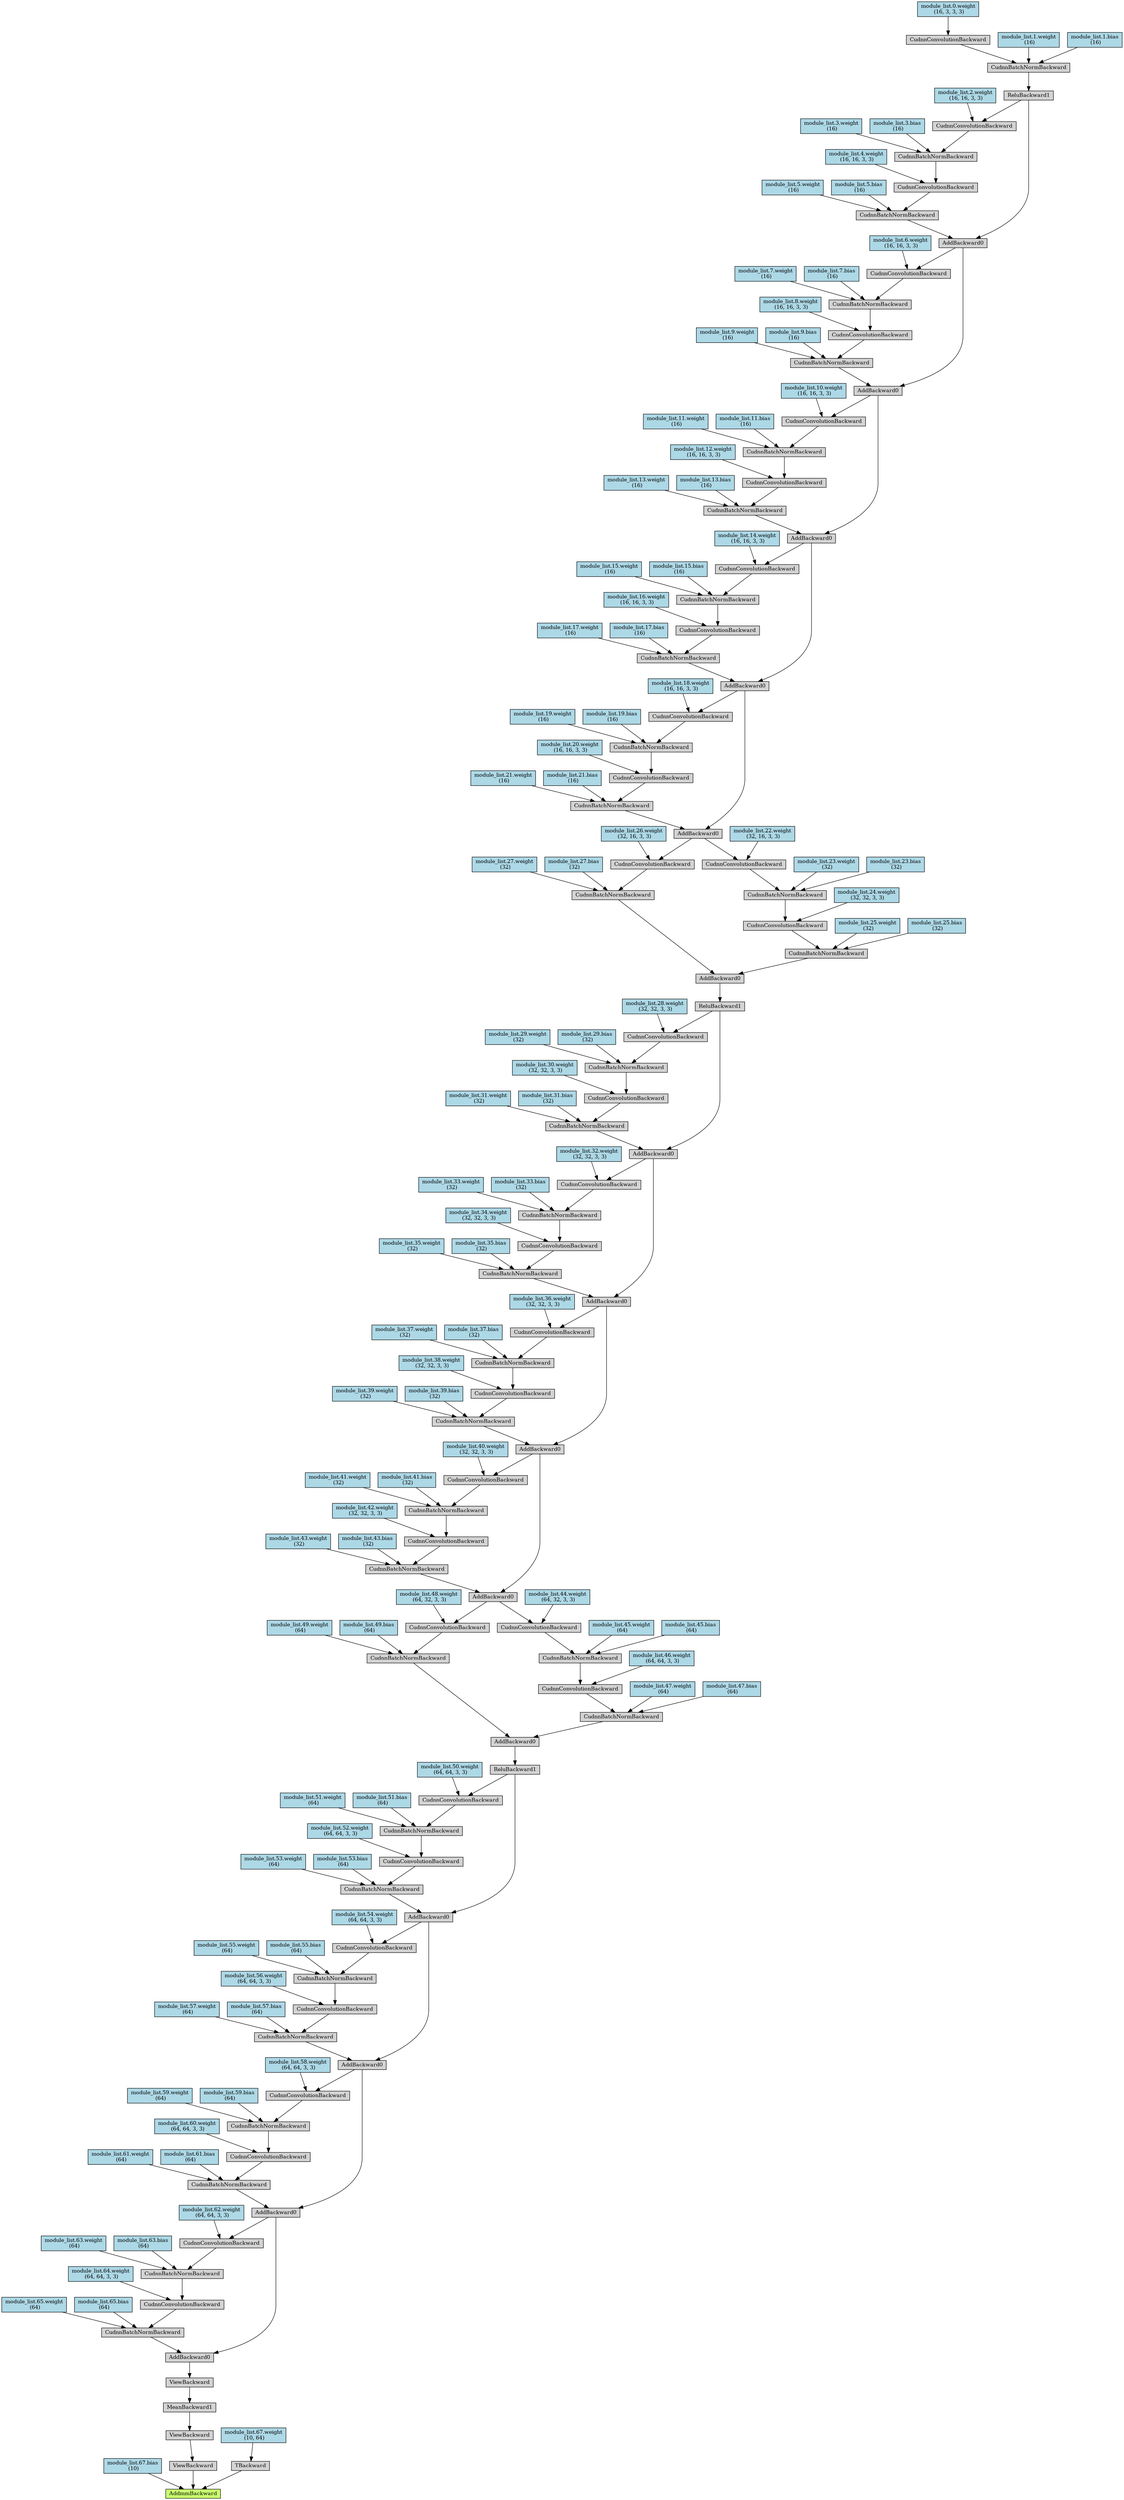 digraph {
	graph [size="59.4,59.4"]
	node [align=left fontsize=12 height=0.2 ranksep=0.1 shape=box style=filled]
	139776823215048 [label=AddmmBackward fillcolor=darkolivegreen1]
	139776823216784 -> 139776823215048
	139776823216784 [label="module_list.67.bias
 (10)" fillcolor=lightblue]
	139776823660728 -> 139776823215048
	139776823660728 [label=ViewBackward]
	139776823661008 -> 139776823660728
	139776823661008 [label=ViewBackward]
	139776823661344 -> 139776823661008
	139776823661344 [label=MeanBackward1]
	139776823661120 -> 139776823661344
	139776823661120 [label=ViewBackward]
	139776823661456 -> 139776823661120
	139776823661456 [label=AddBackward0]
	139776823661568 -> 139776823661456
	139776823661568 [label=AddBackward0]
	139776823661736 -> 139776823661568
	139776823661736 [label=AddBackward0]
	139776823661904 -> 139776823661736
	139776823661904 [label=AddBackward0]
	139776823662072 -> 139776823661904
	139776823662072 [label=ReluBackward1]
	139776823662240 -> 139776823662072
	139776823662240 [label=AddBackward0]
	139776823662352 -> 139776823662240
	139776823662352 [label=CudnnBatchNormBackward]
	139776823662520 -> 139776823662352
	139776823662520 [label=CudnnConvolutionBackward]
	139776823662744 -> 139776823662520
	139776823662744 [label=CudnnBatchNormBackward]
	139776823662912 -> 139776823662744
	139776823662912 [label=CudnnConvolutionBackward]
	139776823663136 -> 139776823662912
	139776823663136 [label=AddBackward0]
	139776823663304 -> 139776823663136
	139776823663304 [label=AddBackward0]
	139776823663472 -> 139776823663304
	139776823663472 [label=AddBackward0]
	139776823663640 -> 139776823663472
	139776823663640 [label=AddBackward0]
	139776823663808 -> 139776823663640
	139776823663808 [label=ReluBackward1]
	139776823663976 -> 139776823663808
	139776823663976 [label=AddBackward0]
	139776823664088 -> 139776823663976
	139776823664088 [label=CudnnBatchNormBackward]
	139776823664256 -> 139776823664088
	139776823664256 [label=CudnnConvolutionBackward]
	139776823664480 -> 139776823664256
	139776823664480 [label=CudnnBatchNormBackward]
	139776778428488 -> 139776823664480
	139776778428488 [label=CudnnConvolutionBackward]
	139776778428712 -> 139776778428488
	139776778428712 [label=AddBackward0]
	139776778428880 -> 139776778428712
	139776778428880 [label=AddBackward0]
	139776778429048 -> 139776778428880
	139776778429048 [label=AddBackward0]
	139776778429216 -> 139776778429048
	139776778429216 [label=AddBackward0]
	139776778429384 -> 139776778429216
	139776778429384 [label=AddBackward0]
	139776778429552 -> 139776778429384
	139776778429552 [label=ReluBackward1]
	139776778429720 -> 139776778429552
	139776778429720 [label=CudnnBatchNormBackward]
	139776778429832 -> 139776778429720
	139776778429832 [label=CudnnConvolutionBackward]
	139776778430056 -> 139776778429832
	139776778430056 [label="module_list.0.weight
 (16, 3, 3, 3)" fillcolor=lightblue]
	139776778429888 -> 139776778429720
	139776778429888 [label="module_list.1.weight
 (16)" fillcolor=lightblue]
	139776778429944 -> 139776778429720
	139776778429944 [label="module_list.1.bias
 (16)" fillcolor=lightblue]
	139776778429608 -> 139776778429384
	139776778429608 [label=CudnnBatchNormBackward]
	139776778429776 -> 139776778429608
	139776778429776 [label=CudnnConvolutionBackward]
	139776778430168 -> 139776778429776
	139776778430168 [label=CudnnBatchNormBackward]
	139776778430392 -> 139776778430168
	139776778430392 [label=CudnnConvolutionBackward]
	139776778429552 -> 139776778430392
	139776778430616 -> 139776778430392
	139776778430616 [label="module_list.2.weight
 (16, 16, 3, 3)" fillcolor=lightblue]
	139776778430448 -> 139776778430168
	139776778430448 [label="module_list.3.weight
 (16)" fillcolor=lightblue]
	139776778430504 -> 139776778430168
	139776778430504 [label="module_list.3.bias
 (16)" fillcolor=lightblue]
	139776778430280 -> 139776778429776
	139776778430280 [label="module_list.4.weight
 (16, 16, 3, 3)" fillcolor=lightblue]
	139776778430000 -> 139776778429608
	139776778430000 [label="module_list.5.weight
 (16)" fillcolor=lightblue]
	139776778430112 -> 139776778429608
	139776778430112 [label="module_list.5.bias
 (16)" fillcolor=lightblue]
	139776778429440 -> 139776778429216
	139776778429440 [label=CudnnBatchNormBackward]
	139776778429664 -> 139776778429440
	139776778429664 [label=CudnnConvolutionBackward]
	139776778430784 -> 139776778429664
	139776778430784 [label=CudnnBatchNormBackward]
	139776778430728 -> 139776778430784
	139776778430728 [label=CudnnConvolutionBackward]
	139776778429384 -> 139776778430728
	139776778431064 -> 139776778430728
	139776778431064 [label="module_list.6.weight
 (16, 16, 3, 3)" fillcolor=lightblue]
	139776778430896 -> 139776778430784
	139776778430896 [label="module_list.7.weight
 (16)" fillcolor=lightblue]
	139776778430952 -> 139776778430784
	139776778430952 [label="module_list.7.bias
 (16)" fillcolor=lightblue]
	139776778430560 -> 139776778429664
	139776778430560 [label="module_list.8.weight
 (16, 16, 3, 3)" fillcolor=lightblue]
	139776778430224 -> 139776778429440
	139776778430224 [label="module_list.9.weight
 (16)" fillcolor=lightblue]
	139776778430336 -> 139776778429440
	139776778430336 [label="module_list.9.bias
 (16)" fillcolor=lightblue]
	139776778429272 -> 139776778429048
	139776778429272 [label=CudnnBatchNormBackward]
	139776778429496 -> 139776778429272
	139776778429496 [label=CudnnConvolutionBackward]
	139776778431232 -> 139776778429496
	139776778431232 [label=CudnnBatchNormBackward]
	139776778431176 -> 139776778431232
	139776778431176 [label=CudnnConvolutionBackward]
	139776778429216 -> 139776778431176
	139776778431512 -> 139776778431176
	139776778431512 [label="module_list.10.weight
 (16, 16, 3, 3)" fillcolor=lightblue]
	139776778431344 -> 139776778431232
	139776778431344 [label="module_list.11.weight
 (16)" fillcolor=lightblue]
	139776778431400 -> 139776778431232
	139776778431400 [label="module_list.11.bias
 (16)" fillcolor=lightblue]
	139776778431008 -> 139776778429496
	139776778431008 [label="module_list.12.weight
 (16, 16, 3, 3)" fillcolor=lightblue]
	139776778430672 -> 139776778429272
	139776778430672 [label="module_list.13.weight
 (16)" fillcolor=lightblue]
	139776778430840 -> 139776778429272
	139776778430840 [label="module_list.13.bias
 (16)" fillcolor=lightblue]
	139776778429104 -> 139776778428880
	139776778429104 [label=CudnnBatchNormBackward]
	139776778429328 -> 139776778429104
	139776778429328 [label=CudnnConvolutionBackward]
	139776778431680 -> 139776778429328
	139776778431680 [label=CudnnBatchNormBackward]
	139776778431624 -> 139776778431680
	139776778431624 [label=CudnnConvolutionBackward]
	139776778429048 -> 139776778431624
	139776778431960 -> 139776778431624
	139776778431960 [label="module_list.14.weight
 (16, 16, 3, 3)" fillcolor=lightblue]
	139776778431792 -> 139776778431680
	139776778431792 [label="module_list.15.weight
 (16)" fillcolor=lightblue]
	139776778431848 -> 139776778431680
	139776778431848 [label="module_list.15.bias
 (16)" fillcolor=lightblue]
	139776778431456 -> 139776778429328
	139776778431456 [label="module_list.16.weight
 (16, 16, 3, 3)" fillcolor=lightblue]
	139776778431120 -> 139776778429104
	139776778431120 [label="module_list.17.weight
 (16)" fillcolor=lightblue]
	139776778431288 -> 139776778429104
	139776778431288 [label="module_list.17.bias
 (16)" fillcolor=lightblue]
	139776778428936 -> 139776778428712
	139776778428936 [label=CudnnBatchNormBackward]
	139776778429160 -> 139776778428936
	139776778429160 [label=CudnnConvolutionBackward]
	139776778432128 -> 139776778429160
	139776778432128 [label=CudnnBatchNormBackward]
	139776778432072 -> 139776778432128
	139776778432072 [label=CudnnConvolutionBackward]
	139776778428880 -> 139776778432072
	139776778432408 -> 139776778432072
	139776778432408 [label="module_list.18.weight
 (16, 16, 3, 3)" fillcolor=lightblue]
	139776778432240 -> 139776778432128
	139776778432240 [label="module_list.19.weight
 (16)" fillcolor=lightblue]
	139776778432296 -> 139776778432128
	139776778432296 [label="module_list.19.bias
 (16)" fillcolor=lightblue]
	139776778431904 -> 139776778429160
	139776778431904 [label="module_list.20.weight
 (16, 16, 3, 3)" fillcolor=lightblue]
	139776778431568 -> 139776778428936
	139776778431568 [label="module_list.21.weight
 (16)" fillcolor=lightblue]
	139776778431736 -> 139776778428936
	139776778431736 [label="module_list.21.bias
 (16)" fillcolor=lightblue]
	139776778428768 -> 139776778428488
	139776778428768 [label="module_list.22.weight
 (32, 16, 3, 3)" fillcolor=lightblue]
	139776778428544 -> 139776823664480
	139776778428544 [label="module_list.23.weight
 (32)" fillcolor=lightblue]
	139776778428600 -> 139776823664480
	139776778428600 [label="module_list.23.bias
 (32)" fillcolor=lightblue]
	139776823664536 -> 139776823664256
	139776823664536 [label="module_list.24.weight
 (32, 32, 3, 3)" fillcolor=lightblue]
	139776823664312 -> 139776823664088
	139776823664312 [label="module_list.25.weight
 (32)" fillcolor=lightblue]
	139776823664368 -> 139776823664088
	139776823664368 [label="module_list.25.bias
 (32)" fillcolor=lightblue]
	139776823664144 -> 139776823663976
	139776823664144 [label=CudnnBatchNormBackward]
	139776823664424 -> 139776823664144
	139776823664424 [label=CudnnConvolutionBackward]
	139776778428712 -> 139776823664424
	139776778428656 -> 139776823664424
	139776778428656 [label="module_list.26.weight
 (32, 16, 3, 3)" fillcolor=lightblue]
	139776823664592 -> 139776823664144
	139776823664592 [label="module_list.27.weight
 (32)" fillcolor=lightblue]
	139776778428824 -> 139776823664144
	139776778428824 [label="module_list.27.bias
 (32)" fillcolor=lightblue]
	139776823663864 -> 139776823663640
	139776823663864 [label=CudnnBatchNormBackward]
	139776823664032 -> 139776823663864
	139776823664032 [label=CudnnConvolutionBackward]
	139776778432464 -> 139776823664032
	139776778432464 [label=CudnnBatchNormBackward]
	139776778526792 -> 139776778432464
	139776778526792 [label=CudnnConvolutionBackward]
	139776823663808 -> 139776778526792
	139776778527016 -> 139776778526792
	139776778527016 [label="module_list.28.weight
 (32, 32, 3, 3)" fillcolor=lightblue]
	139776778526848 -> 139776778432464
	139776778526848 [label="module_list.29.weight
 (32)" fillcolor=lightblue]
	139776778526904 -> 139776778432464
	139776778526904 [label="module_list.29.bias
 (32)" fillcolor=lightblue]
	139776778432352 -> 139776823664032
	139776778432352 [label="module_list.30.weight
 (32, 32, 3, 3)" fillcolor=lightblue]
	139776823664200 -> 139776823663864
	139776823664200 [label="module_list.31.weight
 (32)" fillcolor=lightblue]
	139776778432016 -> 139776823663864
	139776778432016 [label="module_list.31.bias
 (32)" fillcolor=lightblue]
	139776823663696 -> 139776823663472
	139776823663696 [label=CudnnBatchNormBackward]
	139776823663920 -> 139776823663696
	139776823663920 [label=CudnnConvolutionBackward]
	139776778527184 -> 139776823663920
	139776778527184 [label=CudnnBatchNormBackward]
	139776778527128 -> 139776778527184
	139776778527128 [label=CudnnConvolutionBackward]
	139776823663640 -> 139776778527128
	139776778527464 -> 139776778527128
	139776778527464 [label="module_list.32.weight
 (32, 32, 3, 3)" fillcolor=lightblue]
	139776778527296 -> 139776778527184
	139776778527296 [label="module_list.33.weight
 (32)" fillcolor=lightblue]
	139776778527352 -> 139776778527184
	139776778527352 [label="module_list.33.bias
 (32)" fillcolor=lightblue]
	139776778526960 -> 139776823663920
	139776778526960 [label="module_list.34.weight
 (32, 32, 3, 3)" fillcolor=lightblue]
	139776778432184 -> 139776823663696
	139776778432184 [label="module_list.35.weight
 (32)" fillcolor=lightblue]
	139776778428992 -> 139776823663696
	139776778428992 [label="module_list.35.bias
 (32)" fillcolor=lightblue]
	139776823663528 -> 139776823663304
	139776823663528 [label=CudnnBatchNormBackward]
	139776823663752 -> 139776823663528
	139776823663752 [label=CudnnConvolutionBackward]
	139776778527632 -> 139776823663752
	139776778527632 [label=CudnnBatchNormBackward]
	139776778527576 -> 139776778527632
	139776778527576 [label=CudnnConvolutionBackward]
	139776823663472 -> 139776778527576
	139776778527912 -> 139776778527576
	139776778527912 [label="module_list.36.weight
 (32, 32, 3, 3)" fillcolor=lightblue]
	139776778527744 -> 139776778527632
	139776778527744 [label="module_list.37.weight
 (32)" fillcolor=lightblue]
	139776778527800 -> 139776778527632
	139776778527800 [label="module_list.37.bias
 (32)" fillcolor=lightblue]
	139776778527408 -> 139776823663752
	139776778527408 [label="module_list.38.weight
 (32, 32, 3, 3)" fillcolor=lightblue]
	139776778527072 -> 139776823663528
	139776778527072 [label="module_list.39.weight
 (32)" fillcolor=lightblue]
	139776778527240 -> 139776823663528
	139776778527240 [label="module_list.39.bias
 (32)" fillcolor=lightblue]
	139776823663360 -> 139776823663136
	139776823663360 [label=CudnnBatchNormBackward]
	139776823663584 -> 139776823663360
	139776823663584 [label=CudnnConvolutionBackward]
	139776778528080 -> 139776823663584
	139776778528080 [label=CudnnBatchNormBackward]
	139776778528024 -> 139776778528080
	139776778528024 [label=CudnnConvolutionBackward]
	139776823663304 -> 139776778528024
	139776778528360 -> 139776778528024
	139776778528360 [label="module_list.40.weight
 (32, 32, 3, 3)" fillcolor=lightblue]
	139776778528192 -> 139776778528080
	139776778528192 [label="module_list.41.weight
 (32)" fillcolor=lightblue]
	139776778528248 -> 139776778528080
	139776778528248 [label="module_list.41.bias
 (32)" fillcolor=lightblue]
	139776778527856 -> 139776823663584
	139776778527856 [label="module_list.42.weight
 (32, 32, 3, 3)" fillcolor=lightblue]
	139776778527520 -> 139776823663360
	139776778527520 [label="module_list.43.weight
 (32)" fillcolor=lightblue]
	139776778527688 -> 139776823663360
	139776778527688 [label="module_list.43.bias
 (32)" fillcolor=lightblue]
	139776823663192 -> 139776823662912
	139776823663192 [label="module_list.44.weight
 (64, 32, 3, 3)" fillcolor=lightblue]
	139776823662968 -> 139776823662744
	139776823662968 [label="module_list.45.weight
 (64)" fillcolor=lightblue]
	139776823663024 -> 139776823662744
	139776823663024 [label="module_list.45.bias
 (64)" fillcolor=lightblue]
	139776823662800 -> 139776823662520
	139776823662800 [label="module_list.46.weight
 (64, 64, 3, 3)" fillcolor=lightblue]
	139776823662576 -> 139776823662352
	139776823662576 [label="module_list.47.weight
 (64)" fillcolor=lightblue]
	139776823662632 -> 139776823662352
	139776823662632 [label="module_list.47.bias
 (64)" fillcolor=lightblue]
	139776823662408 -> 139776823662240
	139776823662408 [label=CudnnBatchNormBackward]
	139776823662688 -> 139776823662408
	139776823662688 [label=CudnnConvolutionBackward]
	139776823663136 -> 139776823662688
	139776823663080 -> 139776823662688
	139776823663080 [label="module_list.48.weight
 (64, 32, 3, 3)" fillcolor=lightblue]
	139776823662856 -> 139776823662408
	139776823662856 [label="module_list.49.weight
 (64)" fillcolor=lightblue]
	139776823663248 -> 139776823662408
	139776823663248 [label="module_list.49.bias
 (64)" fillcolor=lightblue]
	139776823662128 -> 139776823661904
	139776823662128 [label=CudnnBatchNormBackward]
	139776823662296 -> 139776823662128
	139776823662296 [label=CudnnConvolutionBackward]
	139776778528416 -> 139776823662296
	139776778528416 [label=CudnnBatchNormBackward]
	139776778528304 -> 139776778528416
	139776778528304 [label=CudnnConvolutionBackward]
	139776823662072 -> 139776778528304
	139776778528696 -> 139776778528304
	139776778528696 [label="module_list.50.weight
 (64, 64, 3, 3)" fillcolor=lightblue]
	139776778528584 -> 139776778528416
	139776778528584 [label="module_list.51.weight
 (64)" fillcolor=lightblue]
	139776778528472 -> 139776778528416
	139776778528472 [label="module_list.51.bias
 (64)" fillcolor=lightblue]
	139776778528528 -> 139776823662296
	139776778528528 [label="module_list.52.weight
 (64, 64, 3, 3)" fillcolor=lightblue]
	139776823662464 -> 139776823662128
	139776823662464 [label="module_list.53.weight
 (64)" fillcolor=lightblue]
	139776823663416 -> 139776823662128
	139776823663416 [label="module_list.53.bias
 (64)" fillcolor=lightblue]
	139776823661960 -> 139776823661736
	139776823661960 [label=CudnnBatchNormBackward]
	139776823662184 -> 139776823661960
	139776823662184 [label=CudnnConvolutionBackward]
	139776778528864 -> 139776823662184
	139776778528864 [label=CudnnBatchNormBackward]
	139776778528808 -> 139776778528864
	139776778528808 [label=CudnnConvolutionBackward]
	139776823661904 -> 139776778528808
	139776778529144 -> 139776778528808
	139776778529144 [label="module_list.54.weight
 (64, 64, 3, 3)" fillcolor=lightblue]
	139776778528976 -> 139776778528864
	139776778528976 [label="module_list.55.weight
 (64)" fillcolor=lightblue]
	139776778529032 -> 139776778528864
	139776778529032 [label="module_list.55.bias
 (64)" fillcolor=lightblue]
	139776778528640 -> 139776823662184
	139776778528640 [label="module_list.56.weight
 (64, 64, 3, 3)" fillcolor=lightblue]
	139776778527968 -> 139776823661960
	139776778527968 [label="module_list.57.weight
 (64)" fillcolor=lightblue]
	139776778528136 -> 139776823661960
	139776778528136 [label="module_list.57.bias
 (64)" fillcolor=lightblue]
	139776823661792 -> 139776823661568
	139776823661792 [label=CudnnBatchNormBackward]
	139776823662016 -> 139776823661792
	139776823662016 [label=CudnnConvolutionBackward]
	139776778529312 -> 139776823662016
	139776778529312 [label=CudnnBatchNormBackward]
	139776778529256 -> 139776778529312
	139776778529256 [label=CudnnConvolutionBackward]
	139776823661736 -> 139776778529256
	139776778529592 -> 139776778529256
	139776778529592 [label="module_list.58.weight
 (64, 64, 3, 3)" fillcolor=lightblue]
	139776778529424 -> 139776778529312
	139776778529424 [label="module_list.59.weight
 (64)" fillcolor=lightblue]
	139776778529480 -> 139776778529312
	139776778529480 [label="module_list.59.bias
 (64)" fillcolor=lightblue]
	139776778529088 -> 139776823662016
	139776778529088 [label="module_list.60.weight
 (64, 64, 3, 3)" fillcolor=lightblue]
	139776778528752 -> 139776823661792
	139776778528752 [label="module_list.61.weight
 (64)" fillcolor=lightblue]
	139776778528920 -> 139776823661792
	139776778528920 [label="module_list.61.bias
 (64)" fillcolor=lightblue]
	139776823661624 -> 139776823661456
	139776823661624 [label=CudnnBatchNormBackward]
	139776823661848 -> 139776823661624
	139776823661848 [label=CudnnConvolutionBackward]
	139776778529760 -> 139776823661848
	139776778529760 [label=CudnnBatchNormBackward]
	139776778529704 -> 139776778529760
	139776778529704 [label=CudnnConvolutionBackward]
	139776823661568 -> 139776778529704
	139776778530040 -> 139776778529704
	139776778530040 [label="module_list.62.weight
 (64, 64, 3, 3)" fillcolor=lightblue]
	139776778529872 -> 139776778529760
	139776778529872 [label="module_list.63.weight
 (64)" fillcolor=lightblue]
	139776778529928 -> 139776778529760
	139776778529928 [label="module_list.63.bias
 (64)" fillcolor=lightblue]
	139776778529536 -> 139776823661848
	139776778529536 [label="module_list.64.weight
 (64, 64, 3, 3)" fillcolor=lightblue]
	139776778529200 -> 139776823661624
	139776778529200 [label="module_list.65.weight
 (64)" fillcolor=lightblue]
	139776778529368 -> 139776823661624
	139776778529368 [label="module_list.65.bias
 (64)" fillcolor=lightblue]
	139776823660896 -> 139776823215048
	139776823660896 [label=TBackward]
	139776823661064 -> 139776823660896
	139776823661064 [label="module_list.67.weight
 (10, 64)" fillcolor=lightblue]
}

